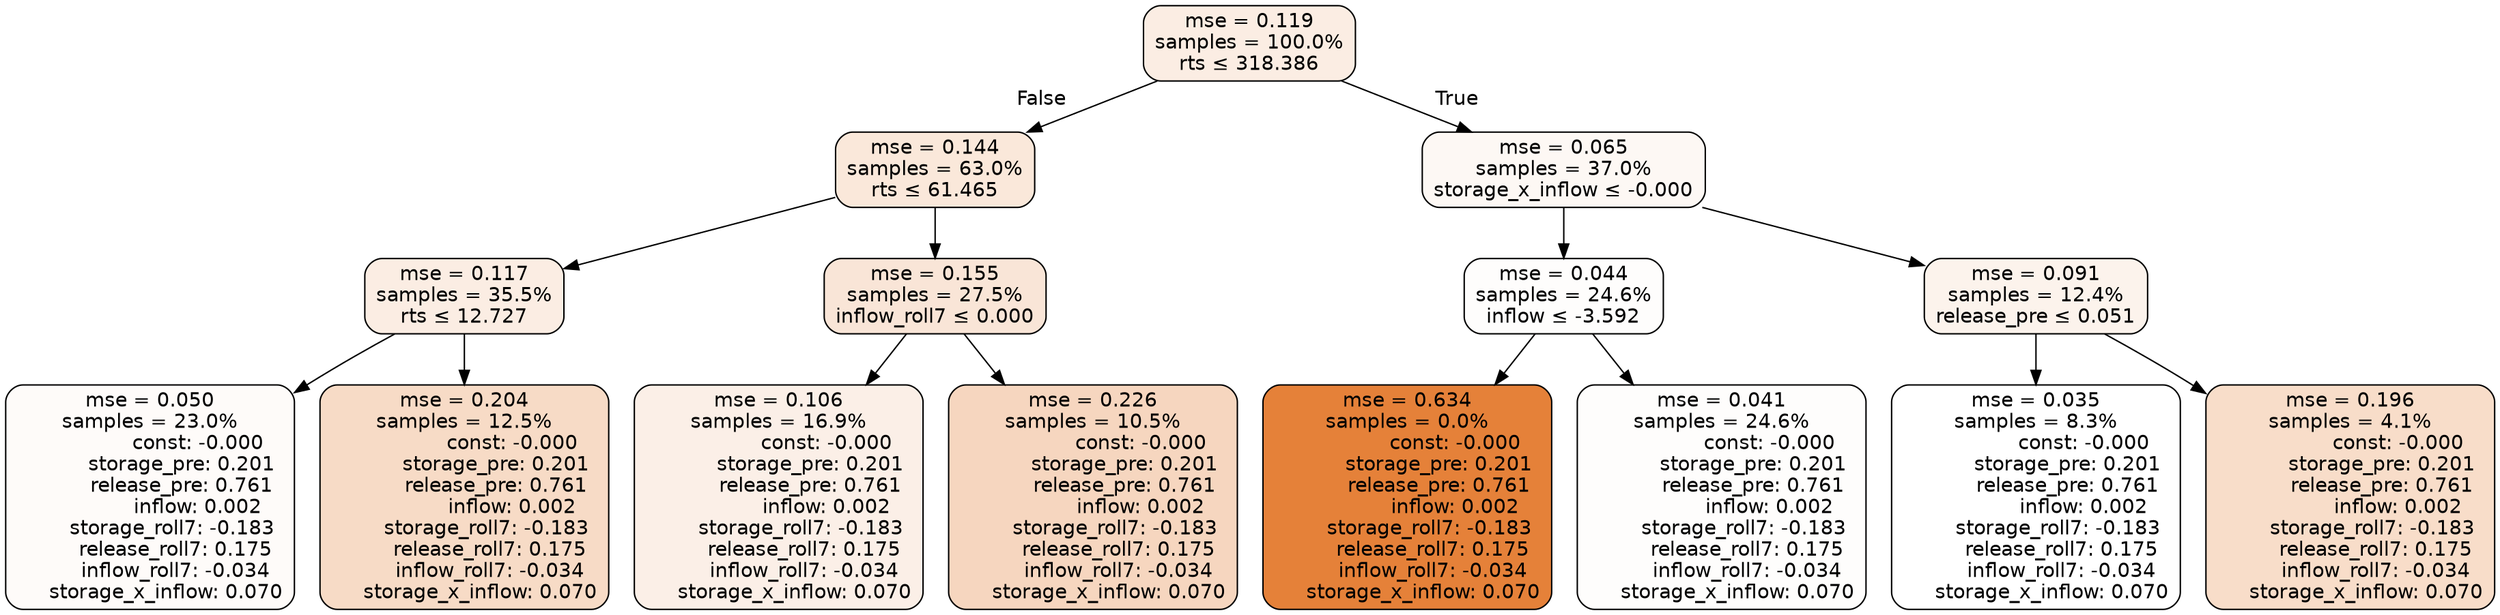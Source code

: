 digraph tree {
node [shape=rectangle, style="filled, rounded", color="black", fontname=helvetica] ;
edge [fontname=helvetica] ;
	"0" [label="mse = 0.119
samples = 100.0%
rts &le; 318.386", fillcolor="#fbede3"]
	"1" [label="mse = 0.144
samples = 63.0%
rts &le; 61.465", fillcolor="#fae8da"]
	"2" [label="mse = 0.117
samples = 35.5%
rts &le; 12.727", fillcolor="#fbede3"]
	"3" [label="mse = 0.050
samples = 23.0%
               const: -0.000
          storage_pre: 0.201
          release_pre: 0.761
               inflow: 0.002
       storage_roll7: -0.183
        release_roll7: 0.175
        inflow_roll7: -0.034
     storage_x_inflow: 0.070", fillcolor="#fefbf9"]
	"4" [label="mse = 0.204
samples = 12.5%
               const: -0.000
          storage_pre: 0.201
          release_pre: 0.761
               inflow: 0.002
       storage_roll7: -0.183
        release_roll7: 0.175
        inflow_roll7: -0.034
     storage_x_inflow: 0.070", fillcolor="#f7dbc6"]
	"5" [label="mse = 0.155
samples = 27.5%
inflow_roll7 &le; 0.000", fillcolor="#f9e5d7"]
	"6" [label="mse = 0.106
samples = 16.9%
               const: -0.000
          storage_pre: 0.201
          release_pre: 0.761
               inflow: 0.002
       storage_roll7: -0.183
        release_roll7: 0.175
        inflow_roll7: -0.034
     storage_x_inflow: 0.070", fillcolor="#fbefe7"]
	"7" [label="mse = 0.226
samples = 10.5%
               const: -0.000
          storage_pre: 0.201
          release_pre: 0.761
               inflow: 0.002
       storage_roll7: -0.183
        release_roll7: 0.175
        inflow_roll7: -0.034
     storage_x_inflow: 0.070", fillcolor="#f6d6bf"]
	"8" [label="mse = 0.065
samples = 37.0%
storage_x_inflow &le; -0.000", fillcolor="#fdf8f4"]
	"9" [label="mse = 0.044
samples = 24.6%
inflow &le; -3.592", fillcolor="#fefdfc"]
	"10" [label="mse = 0.634
samples = 0.0%
               const: -0.000
          storage_pre: 0.201
          release_pre: 0.761
               inflow: 0.002
       storage_roll7: -0.183
        release_roll7: 0.175
        inflow_roll7: -0.034
     storage_x_inflow: 0.070", fillcolor="#e58139"]
	"11" [label="mse = 0.041
samples = 24.6%
               const: -0.000
          storage_pre: 0.201
          release_pre: 0.761
               inflow: 0.002
       storage_roll7: -0.183
        release_roll7: 0.175
        inflow_roll7: -0.034
     storage_x_inflow: 0.070", fillcolor="#fefdfc"]
	"12" [label="mse = 0.091
samples = 12.4%
release_pre &le; 0.051", fillcolor="#fcf3ec"]
	"13" [label="mse = 0.035
samples = 8.3%
               const: -0.000
          storage_pre: 0.201
          release_pre: 0.761
               inflow: 0.002
       storage_roll7: -0.183
        release_roll7: 0.175
        inflow_roll7: -0.034
     storage_x_inflow: 0.070", fillcolor="#ffffff"]
	"14" [label="mse = 0.196
samples = 4.1%
               const: -0.000
          storage_pre: 0.201
          release_pre: 0.761
               inflow: 0.002
       storage_roll7: -0.183
        release_roll7: 0.175
        inflow_roll7: -0.034
     storage_x_inflow: 0.070", fillcolor="#f8ddc9"]

	"0" -> "1" [labeldistance=2.5, labelangle=45, headlabel="False"]
	"1" -> "2"
	"2" -> "3"
	"2" -> "4"
	"1" -> "5"
	"5" -> "6"
	"5" -> "7"
	"0" -> "8" [labeldistance=2.5, labelangle=-45, headlabel="True"]
	"8" -> "9"
	"9" -> "10"
	"9" -> "11"
	"8" -> "12"
	"12" -> "13"
	"12" -> "14"
}